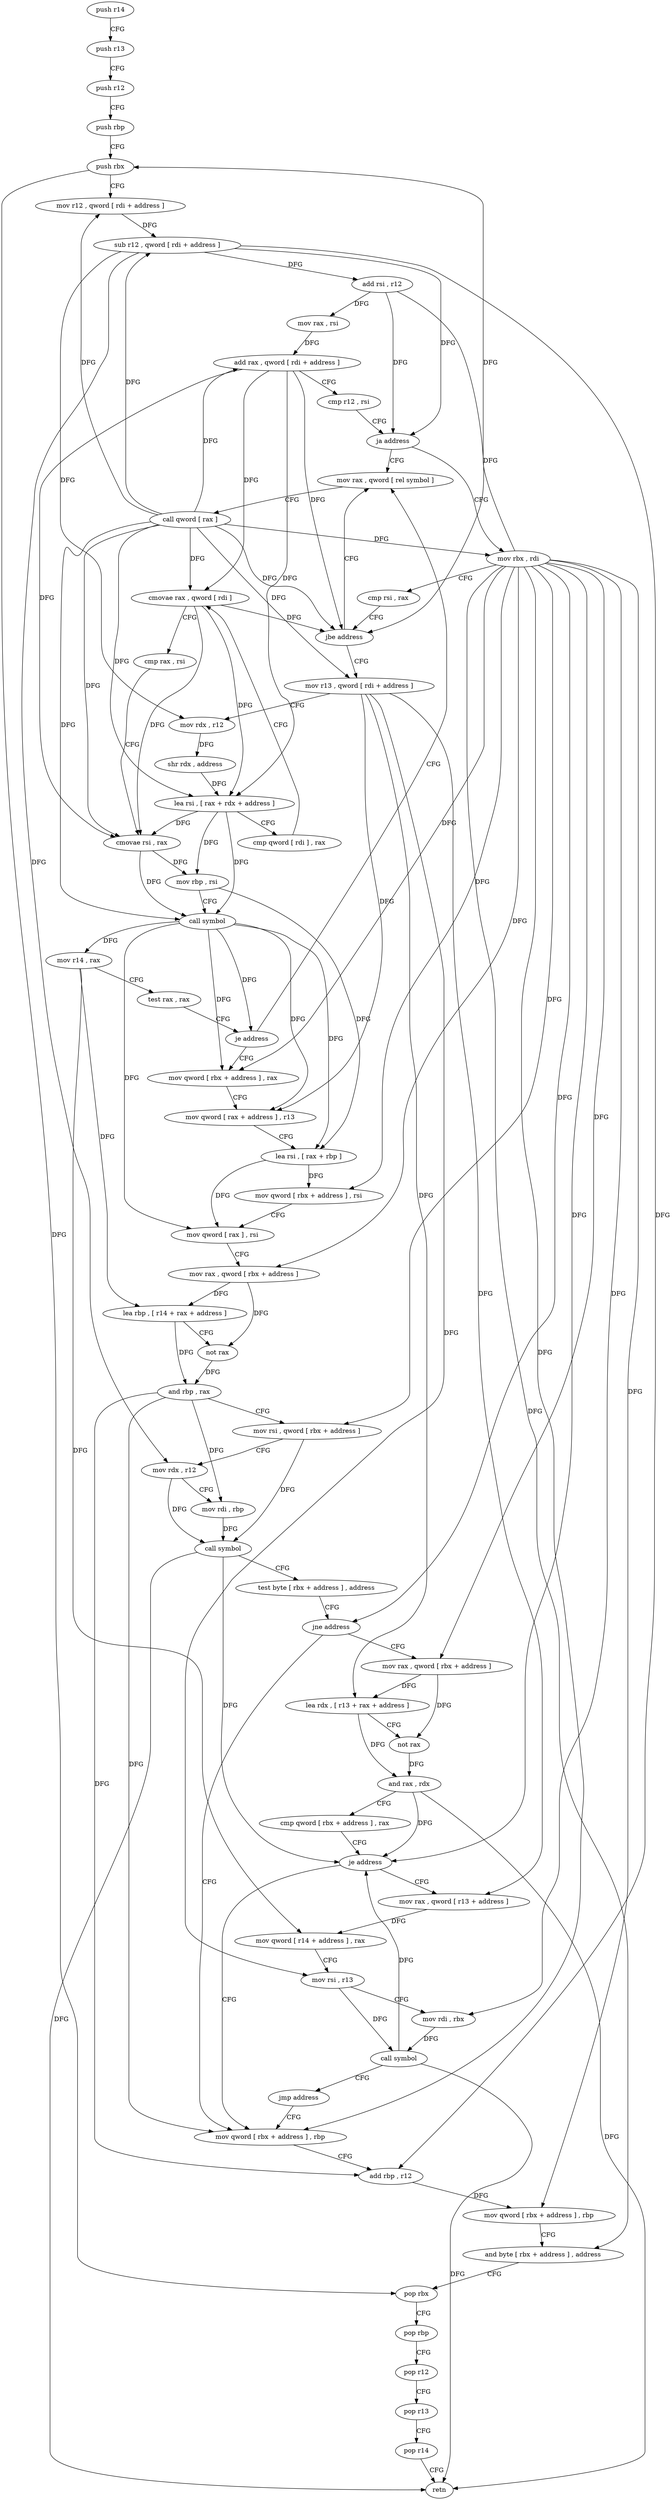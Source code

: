 digraph "func" {
"190614" [label = "push r14" ]
"190616" [label = "push r13" ]
"190618" [label = "push r12" ]
"190620" [label = "push rbp" ]
"190621" [label = "push rbx" ]
"190622" [label = "mov r12 , qword [ rdi + address ]" ]
"190626" [label = "sub r12 , qword [ rdi + address ]" ]
"190630" [label = "add rsi , r12" ]
"190633" [label = "mov rax , rsi" ]
"190636" [label = "add rax , qword [ rdi + address ]" ]
"190640" [label = "cmp r12 , rsi" ]
"190643" [label = "ja address" ]
"190653" [label = "mov rax , qword [ rel symbol ]" ]
"190645" [label = "mov rbx , rdi" ]
"190660" [label = "call qword [ rax ]" ]
"190662" [label = "mov r13 , qword [ rdi + address ]" ]
"190648" [label = "cmp rsi , rax" ]
"190651" [label = "jbe address" ]
"190708" [label = "mov qword [ rbx + address ] , rax" ]
"190712" [label = "mov qword [ rax + address ] , r13" ]
"190716" [label = "lea rsi , [ rax + rbp ]" ]
"190720" [label = "mov qword [ rbx + address ] , rsi" ]
"190724" [label = "mov qword [ rax ] , rsi" ]
"190727" [label = "mov rax , qword [ rbx + address ]" ]
"190731" [label = "lea rbp , [ r14 + rax + address ]" ]
"190736" [label = "not rax" ]
"190739" [label = "and rbp , rax" ]
"190742" [label = "mov rsi , qword [ rbx + address ]" ]
"190746" [label = "mov rdx , r12" ]
"190749" [label = "mov rdi , rbp" ]
"190752" [label = "call symbol" ]
"190757" [label = "test byte [ rbx + address ] , address" ]
"190761" [label = "jne address" ]
"190784" [label = "mov qword [ rbx + address ] , rbp" ]
"190763" [label = "mov rax , qword [ rbx + address ]" ]
"190666" [label = "mov rdx , r12" ]
"190669" [label = "shr rdx , address" ]
"190673" [label = "lea rsi , [ rax + rdx + address ]" ]
"190678" [label = "cmp qword [ rdi ] , rax" ]
"190681" [label = "cmovae rax , qword [ rdi ]" ]
"190685" [label = "cmp rax , rsi" ]
"190688" [label = "cmovae rsi , rax" ]
"190692" [label = "mov rbp , rsi" ]
"190695" [label = "call symbol" ]
"190700" [label = "mov r14 , rax" ]
"190703" [label = "test rax , rax" ]
"190706" [label = "je address" ]
"190788" [label = "add rbp , r12" ]
"190791" [label = "mov qword [ rbx + address ] , rbp" ]
"190795" [label = "and byte [ rbx + address ] , address" ]
"190799" [label = "pop rbx" ]
"190800" [label = "pop rbp" ]
"190801" [label = "pop r12" ]
"190803" [label = "pop r13" ]
"190805" [label = "pop r14" ]
"190807" [label = "retn" ]
"190767" [label = "lea rdx , [ r13 + rax + address ]" ]
"190772" [label = "not rax" ]
"190775" [label = "and rax , rdx" ]
"190778" [label = "cmp qword [ rbx + address ] , rax" ]
"190782" [label = "je address" ]
"190808" [label = "mov rax , qword [ r13 + address ]" ]
"190812" [label = "mov qword [ r14 + address ] , rax" ]
"190816" [label = "mov rsi , r13" ]
"190819" [label = "mov rdi , rbx" ]
"190822" [label = "call symbol" ]
"190827" [label = "jmp address" ]
"190614" -> "190616" [ label = "CFG" ]
"190616" -> "190618" [ label = "CFG" ]
"190618" -> "190620" [ label = "CFG" ]
"190620" -> "190621" [ label = "CFG" ]
"190621" -> "190622" [ label = "CFG" ]
"190621" -> "190799" [ label = "DFG" ]
"190622" -> "190626" [ label = "DFG" ]
"190626" -> "190630" [ label = "DFG" ]
"190626" -> "190643" [ label = "DFG" ]
"190626" -> "190666" [ label = "DFG" ]
"190626" -> "190746" [ label = "DFG" ]
"190626" -> "190788" [ label = "DFG" ]
"190630" -> "190633" [ label = "DFG" ]
"190630" -> "190643" [ label = "DFG" ]
"190630" -> "190651" [ label = "DFG" ]
"190633" -> "190636" [ label = "DFG" ]
"190636" -> "190640" [ label = "CFG" ]
"190636" -> "190651" [ label = "DFG" ]
"190636" -> "190673" [ label = "DFG" ]
"190636" -> "190681" [ label = "DFG" ]
"190636" -> "190688" [ label = "DFG" ]
"190640" -> "190643" [ label = "CFG" ]
"190643" -> "190653" [ label = "CFG" ]
"190643" -> "190645" [ label = "CFG" ]
"190653" -> "190660" [ label = "CFG" ]
"190645" -> "190648" [ label = "CFG" ]
"190645" -> "190621" [ label = "DFG" ]
"190645" -> "190708" [ label = "DFG" ]
"190645" -> "190720" [ label = "DFG" ]
"190645" -> "190727" [ label = "DFG" ]
"190645" -> "190742" [ label = "DFG" ]
"190645" -> "190761" [ label = "DFG" ]
"190645" -> "190784" [ label = "DFG" ]
"190645" -> "190791" [ label = "DFG" ]
"190645" -> "190795" [ label = "DFG" ]
"190645" -> "190763" [ label = "DFG" ]
"190645" -> "190782" [ label = "DFG" ]
"190645" -> "190819" [ label = "DFG" ]
"190660" -> "190662" [ label = "DFG" ]
"190660" -> "190622" [ label = "DFG" ]
"190660" -> "190626" [ label = "DFG" ]
"190660" -> "190636" [ label = "DFG" ]
"190660" -> "190651" [ label = "DFG" ]
"190660" -> "190673" [ label = "DFG" ]
"190660" -> "190681" [ label = "DFG" ]
"190660" -> "190688" [ label = "DFG" ]
"190660" -> "190645" [ label = "DFG" ]
"190660" -> "190695" [ label = "DFG" ]
"190662" -> "190666" [ label = "CFG" ]
"190662" -> "190712" [ label = "DFG" ]
"190662" -> "190767" [ label = "DFG" ]
"190662" -> "190808" [ label = "DFG" ]
"190662" -> "190816" [ label = "DFG" ]
"190648" -> "190651" [ label = "CFG" ]
"190651" -> "190662" [ label = "CFG" ]
"190651" -> "190653" [ label = "CFG" ]
"190708" -> "190712" [ label = "CFG" ]
"190712" -> "190716" [ label = "CFG" ]
"190716" -> "190720" [ label = "DFG" ]
"190716" -> "190724" [ label = "DFG" ]
"190720" -> "190724" [ label = "CFG" ]
"190724" -> "190727" [ label = "CFG" ]
"190727" -> "190731" [ label = "DFG" ]
"190727" -> "190736" [ label = "DFG" ]
"190731" -> "190736" [ label = "CFG" ]
"190731" -> "190739" [ label = "DFG" ]
"190736" -> "190739" [ label = "DFG" ]
"190739" -> "190742" [ label = "CFG" ]
"190739" -> "190749" [ label = "DFG" ]
"190739" -> "190784" [ label = "DFG" ]
"190739" -> "190788" [ label = "DFG" ]
"190742" -> "190746" [ label = "CFG" ]
"190742" -> "190752" [ label = "DFG" ]
"190746" -> "190749" [ label = "CFG" ]
"190746" -> "190752" [ label = "DFG" ]
"190749" -> "190752" [ label = "DFG" ]
"190752" -> "190757" [ label = "CFG" ]
"190752" -> "190807" [ label = "DFG" ]
"190752" -> "190782" [ label = "DFG" ]
"190757" -> "190761" [ label = "CFG" ]
"190761" -> "190784" [ label = "CFG" ]
"190761" -> "190763" [ label = "CFG" ]
"190784" -> "190788" [ label = "CFG" ]
"190763" -> "190767" [ label = "DFG" ]
"190763" -> "190772" [ label = "DFG" ]
"190666" -> "190669" [ label = "DFG" ]
"190669" -> "190673" [ label = "DFG" ]
"190673" -> "190678" [ label = "CFG" ]
"190673" -> "190688" [ label = "DFG" ]
"190673" -> "190692" [ label = "DFG" ]
"190673" -> "190695" [ label = "DFG" ]
"190678" -> "190681" [ label = "CFG" ]
"190681" -> "190685" [ label = "CFG" ]
"190681" -> "190651" [ label = "DFG" ]
"190681" -> "190673" [ label = "DFG" ]
"190681" -> "190688" [ label = "DFG" ]
"190685" -> "190688" [ label = "CFG" ]
"190688" -> "190692" [ label = "DFG" ]
"190688" -> "190695" [ label = "DFG" ]
"190692" -> "190695" [ label = "CFG" ]
"190692" -> "190716" [ label = "DFG" ]
"190695" -> "190700" [ label = "DFG" ]
"190695" -> "190706" [ label = "DFG" ]
"190695" -> "190708" [ label = "DFG" ]
"190695" -> "190712" [ label = "DFG" ]
"190695" -> "190716" [ label = "DFG" ]
"190695" -> "190724" [ label = "DFG" ]
"190700" -> "190703" [ label = "CFG" ]
"190700" -> "190731" [ label = "DFG" ]
"190700" -> "190812" [ label = "DFG" ]
"190703" -> "190706" [ label = "CFG" ]
"190706" -> "190653" [ label = "CFG" ]
"190706" -> "190708" [ label = "CFG" ]
"190788" -> "190791" [ label = "DFG" ]
"190791" -> "190795" [ label = "CFG" ]
"190795" -> "190799" [ label = "CFG" ]
"190799" -> "190800" [ label = "CFG" ]
"190800" -> "190801" [ label = "CFG" ]
"190801" -> "190803" [ label = "CFG" ]
"190803" -> "190805" [ label = "CFG" ]
"190805" -> "190807" [ label = "CFG" ]
"190767" -> "190772" [ label = "CFG" ]
"190767" -> "190775" [ label = "DFG" ]
"190772" -> "190775" [ label = "DFG" ]
"190775" -> "190778" [ label = "CFG" ]
"190775" -> "190807" [ label = "DFG" ]
"190775" -> "190782" [ label = "DFG" ]
"190778" -> "190782" [ label = "CFG" ]
"190782" -> "190808" [ label = "CFG" ]
"190782" -> "190784" [ label = "CFG" ]
"190808" -> "190812" [ label = "DFG" ]
"190812" -> "190816" [ label = "CFG" ]
"190816" -> "190819" [ label = "CFG" ]
"190816" -> "190822" [ label = "DFG" ]
"190819" -> "190822" [ label = "DFG" ]
"190822" -> "190827" [ label = "CFG" ]
"190822" -> "190782" [ label = "DFG" ]
"190822" -> "190807" [ label = "DFG" ]
"190827" -> "190784" [ label = "CFG" ]
}
